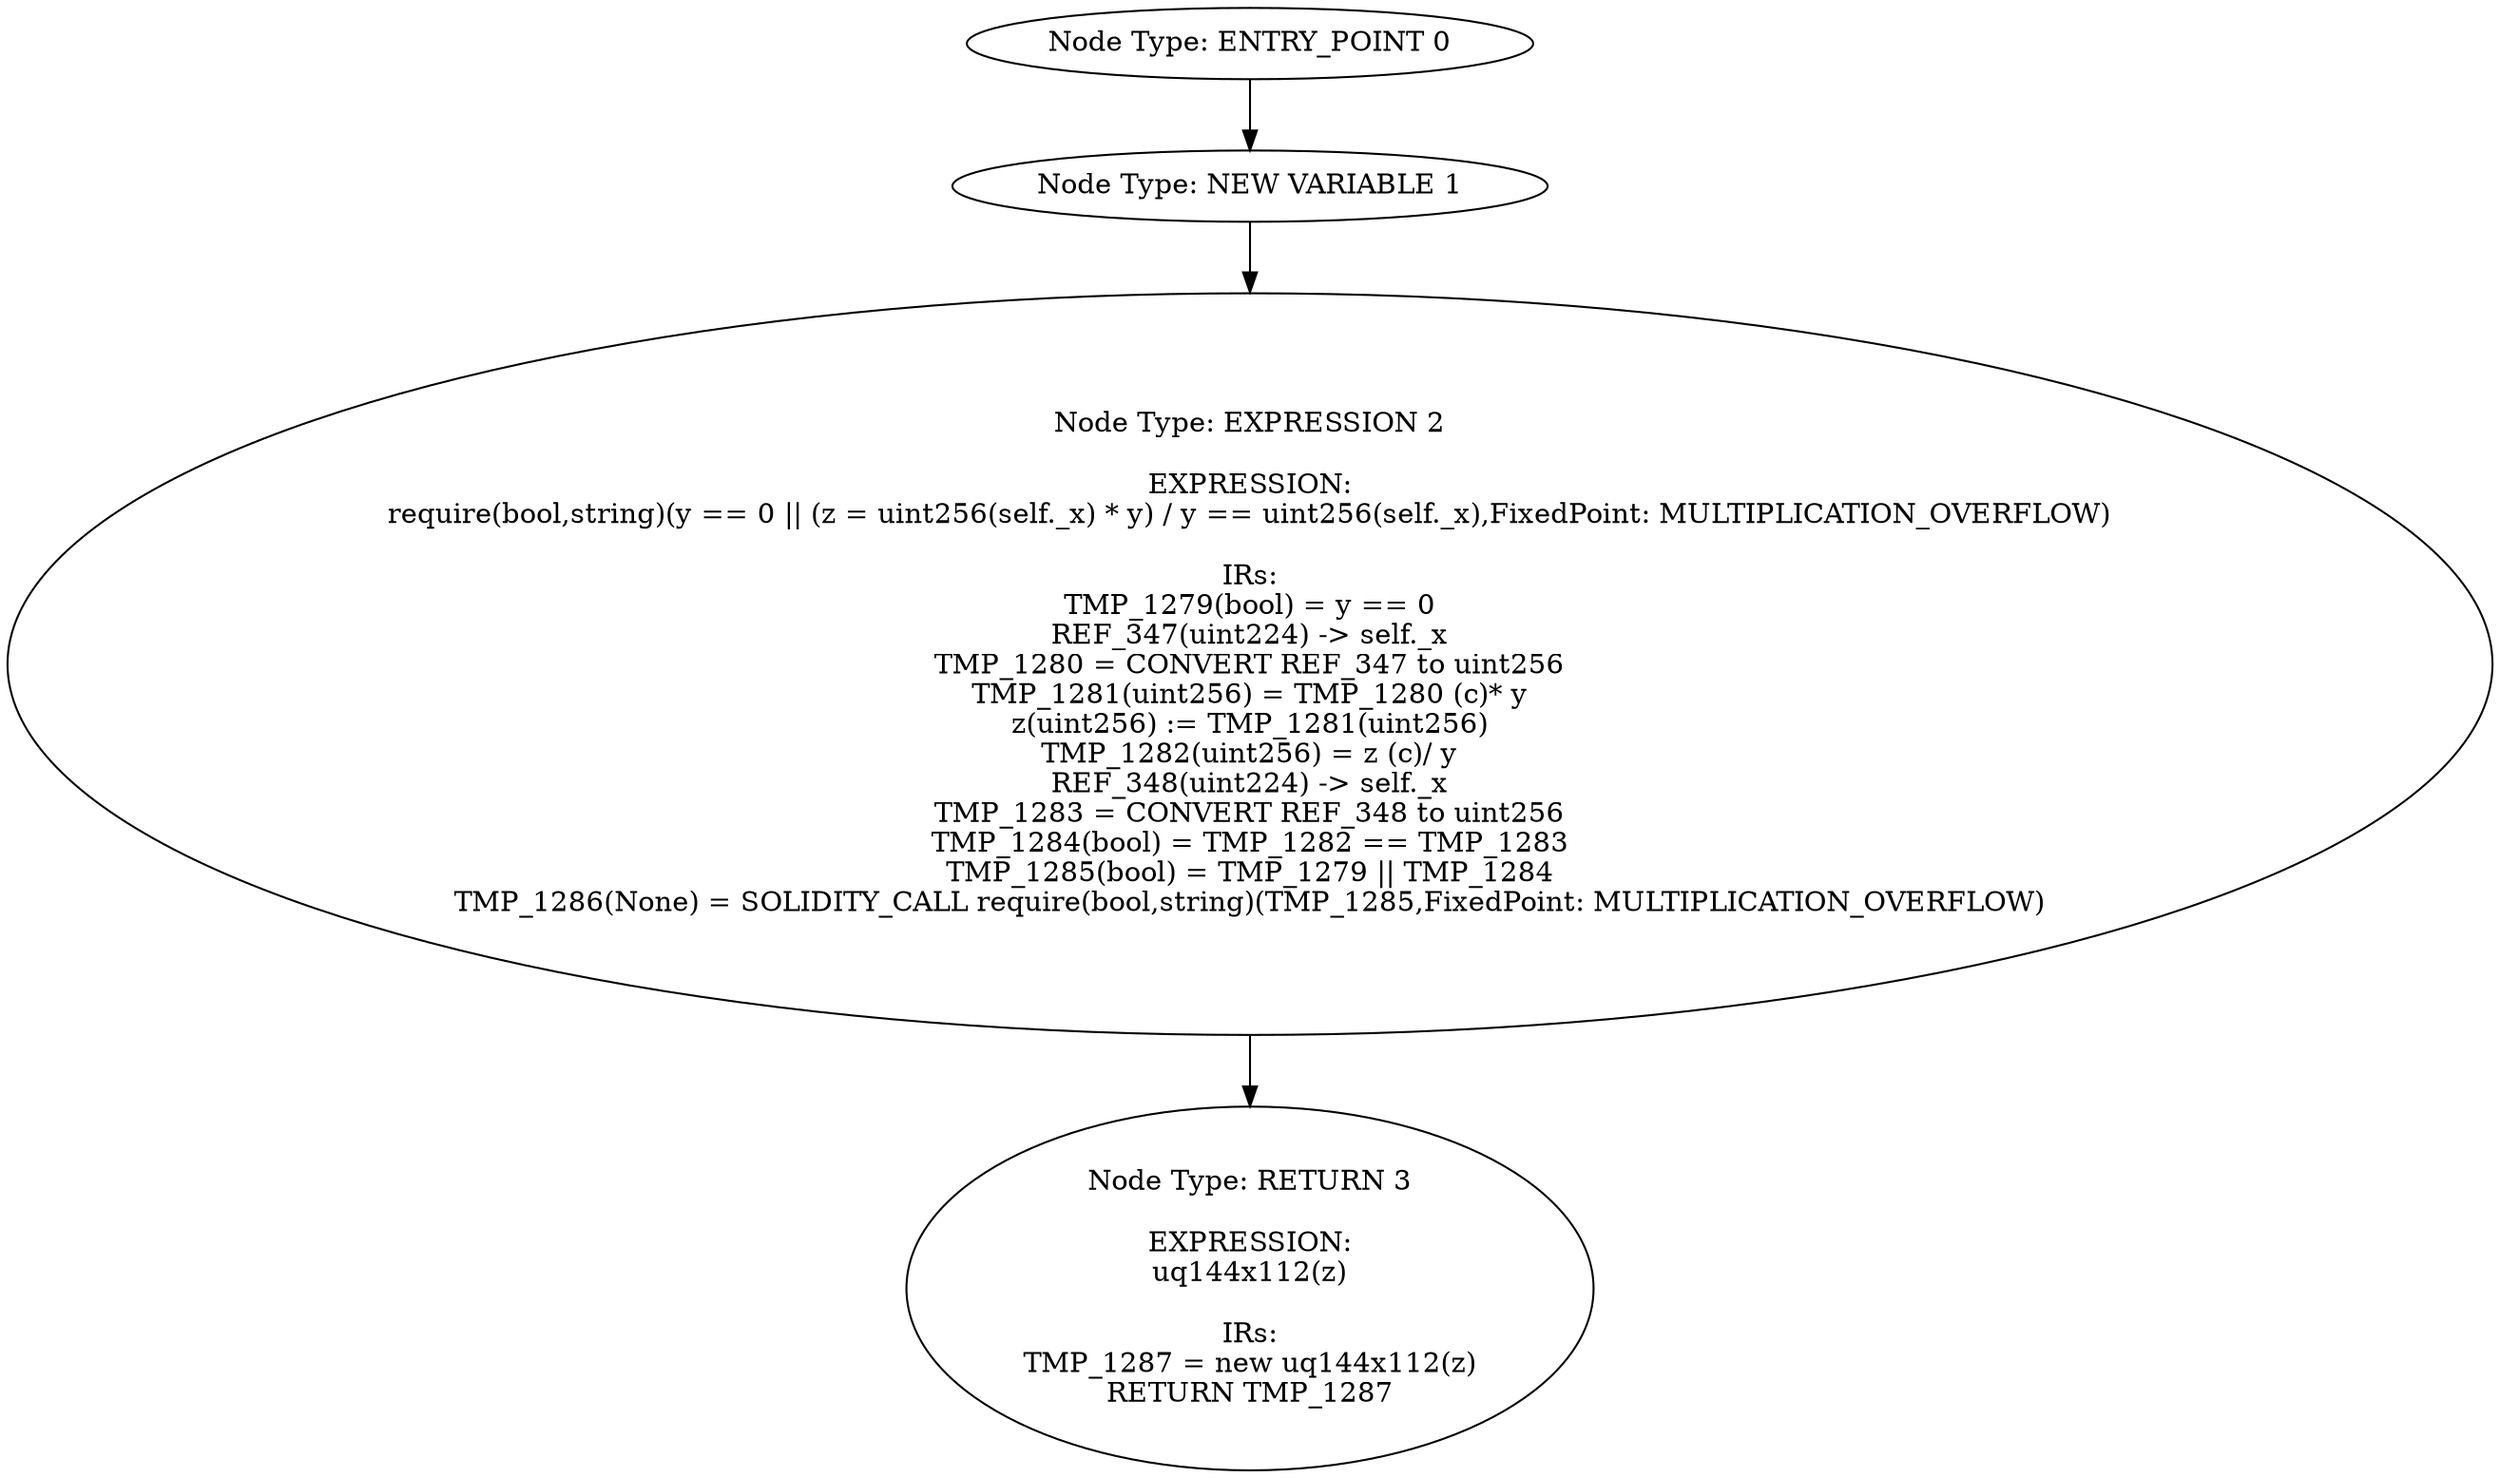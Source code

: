 digraph{
0[label="Node Type: ENTRY_POINT 0
"];
0->1;
1[label="Node Type: NEW VARIABLE 1
"];
1->2;
2[label="Node Type: EXPRESSION 2

EXPRESSION:
require(bool,string)(y == 0 || (z = uint256(self._x) * y) / y == uint256(self._x),FixedPoint: MULTIPLICATION_OVERFLOW)

IRs:
TMP_1279(bool) = y == 0
REF_347(uint224) -> self._x
TMP_1280 = CONVERT REF_347 to uint256
TMP_1281(uint256) = TMP_1280 (c)* y
z(uint256) := TMP_1281(uint256)
TMP_1282(uint256) = z (c)/ y
REF_348(uint224) -> self._x
TMP_1283 = CONVERT REF_348 to uint256
TMP_1284(bool) = TMP_1282 == TMP_1283
TMP_1285(bool) = TMP_1279 || TMP_1284
TMP_1286(None) = SOLIDITY_CALL require(bool,string)(TMP_1285,FixedPoint: MULTIPLICATION_OVERFLOW)"];
2->3;
3[label="Node Type: RETURN 3

EXPRESSION:
uq144x112(z)

IRs:
TMP_1287 = new uq144x112(z)
RETURN TMP_1287"];
}
